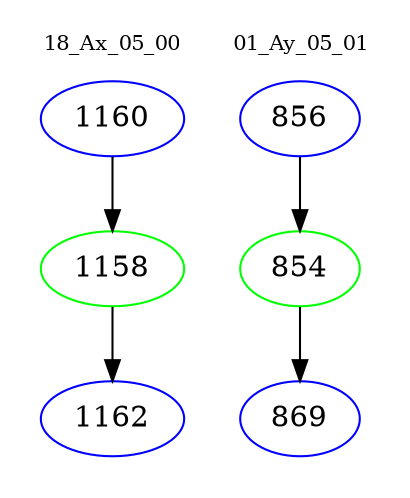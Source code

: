 digraph{
subgraph cluster_0 {
color = white
label = "18_Ax_05_00";
fontsize=10;
T0_1160 [label="1160", color="blue"]
T0_1160 -> T0_1158 [color="black"]
T0_1158 [label="1158", color="green"]
T0_1158 -> T0_1162 [color="black"]
T0_1162 [label="1162", color="blue"]
}
subgraph cluster_1 {
color = white
label = "01_Ay_05_01";
fontsize=10;
T1_856 [label="856", color="blue"]
T1_856 -> T1_854 [color="black"]
T1_854 [label="854", color="green"]
T1_854 -> T1_869 [color="black"]
T1_869 [label="869", color="blue"]
}
}
